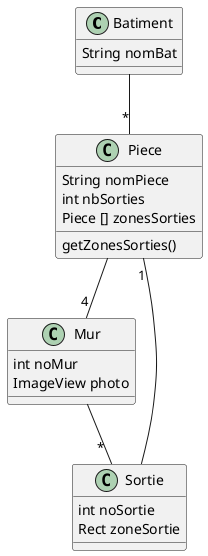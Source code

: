 @startuml
'https://plantuml.com/class-diagram
class Batiment{
String nomBat
}

class Piece {
String nomPiece
int nbSorties
Piece [] zonesSorties
getZonesSorties()
}
class Sortie{
int noSortie
Rect zoneSortie
}

class Mur {
int noMur
ImageView photo
}
'class MainActivity{
'Button Construction
'Button Simulation
'onCreate()
'}

Batiment--"*"Piece
Piece--"4"Mur
Sortie -- "1" Piece
Mur--"                  *"Sortie

@enduml